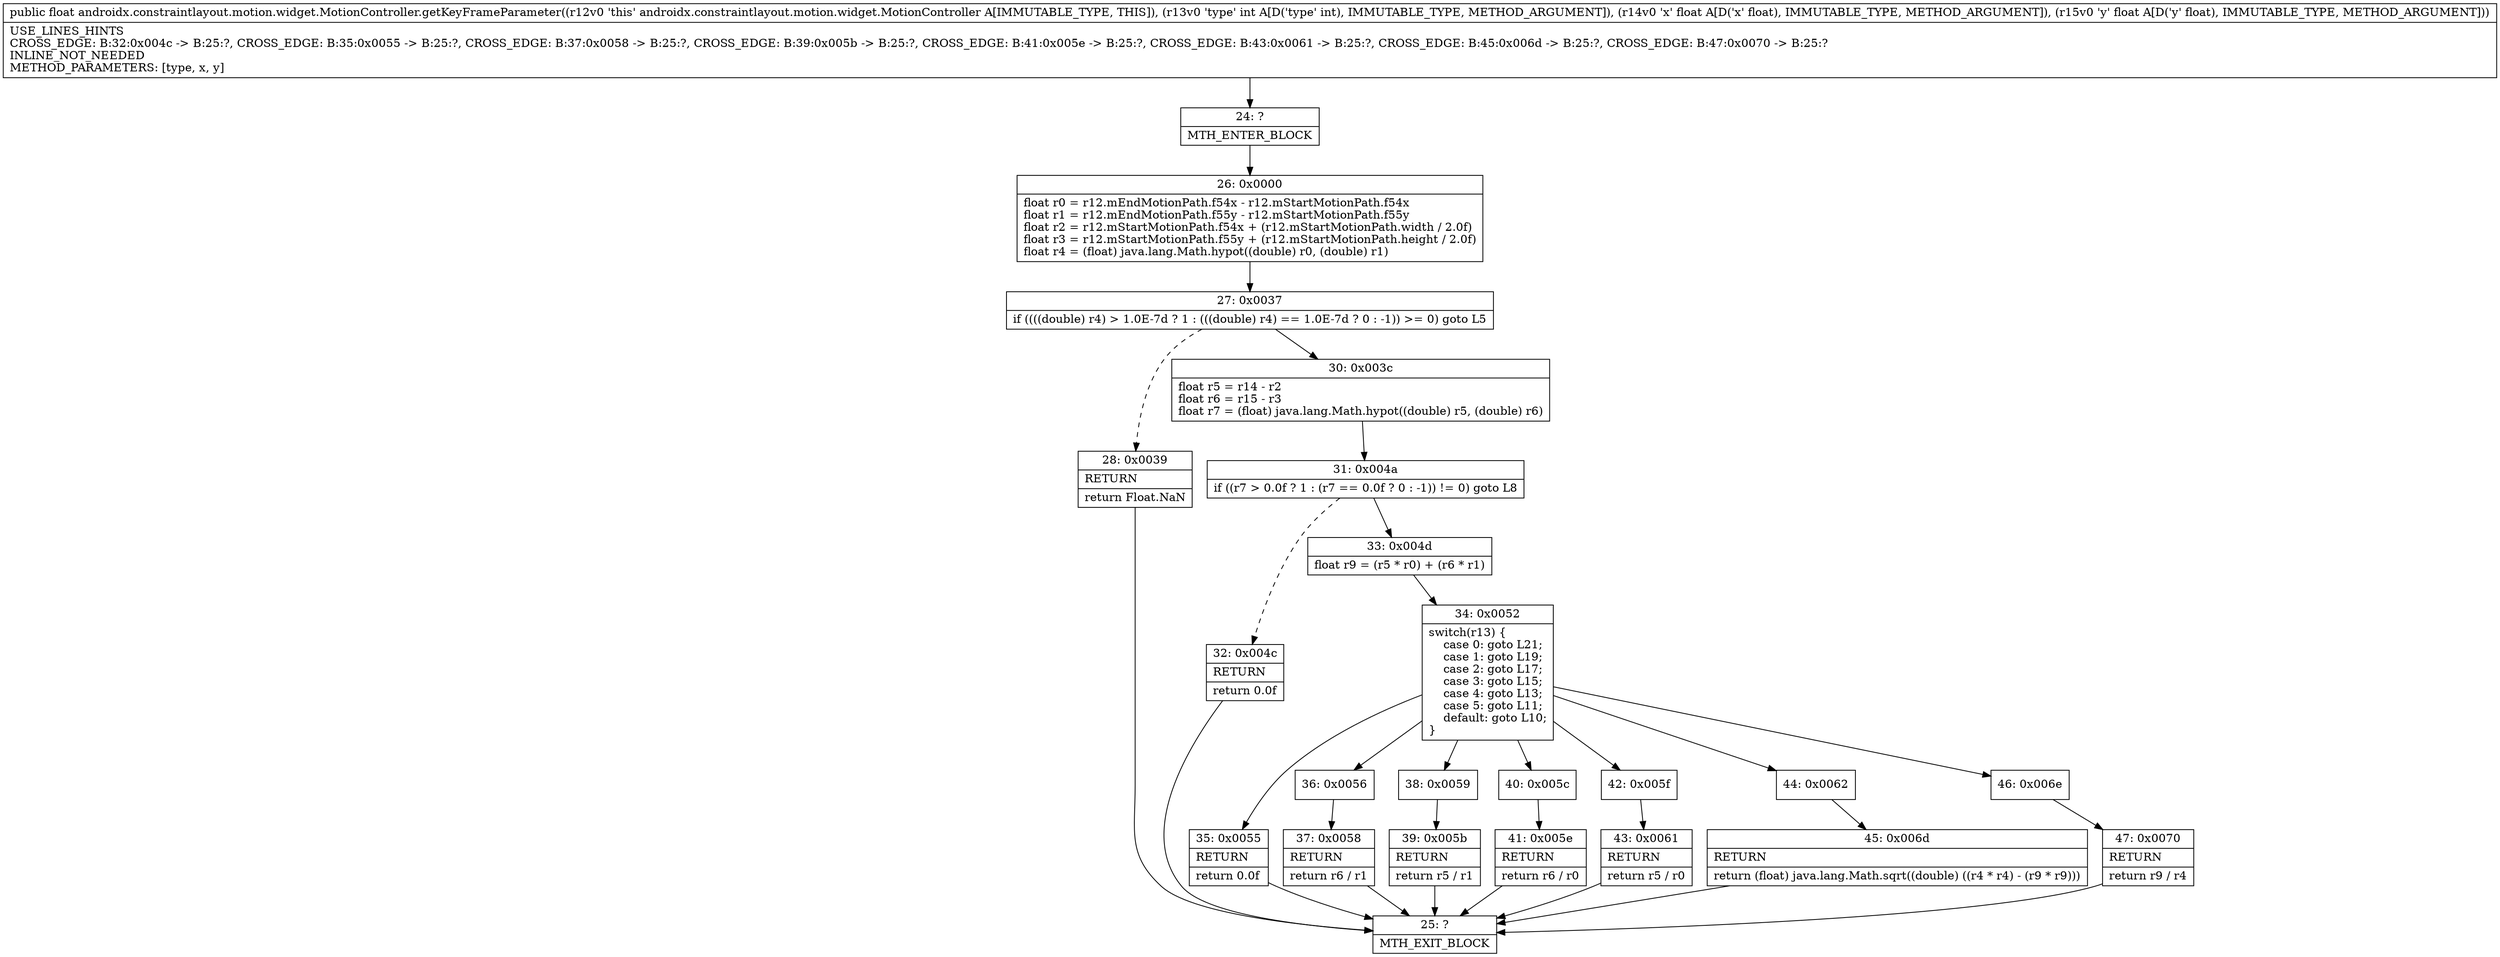 digraph "CFG forandroidx.constraintlayout.motion.widget.MotionController.getKeyFrameParameter(IFF)F" {
Node_24 [shape=record,label="{24\:\ ?|MTH_ENTER_BLOCK\l}"];
Node_26 [shape=record,label="{26\:\ 0x0000|float r0 = r12.mEndMotionPath.f54x \- r12.mStartMotionPath.f54x\lfloat r1 = r12.mEndMotionPath.f55y \- r12.mStartMotionPath.f55y\lfloat r2 = r12.mStartMotionPath.f54x + (r12.mStartMotionPath.width \/ 2.0f)\lfloat r3 = r12.mStartMotionPath.f55y + (r12.mStartMotionPath.height \/ 2.0f)\lfloat r4 = (float) java.lang.Math.hypot((double) r0, (double) r1)\l}"];
Node_27 [shape=record,label="{27\:\ 0x0037|if ((((double) r4) \> 1.0E\-7d ? 1 : (((double) r4) == 1.0E\-7d ? 0 : \-1)) \>= 0) goto L5\l}"];
Node_28 [shape=record,label="{28\:\ 0x0039|RETURN\l|return Float.NaN\l}"];
Node_25 [shape=record,label="{25\:\ ?|MTH_EXIT_BLOCK\l}"];
Node_30 [shape=record,label="{30\:\ 0x003c|float r5 = r14 \- r2\lfloat r6 = r15 \- r3\lfloat r7 = (float) java.lang.Math.hypot((double) r5, (double) r6)\l}"];
Node_31 [shape=record,label="{31\:\ 0x004a|if ((r7 \> 0.0f ? 1 : (r7 == 0.0f ? 0 : \-1)) != 0) goto L8\l}"];
Node_32 [shape=record,label="{32\:\ 0x004c|RETURN\l|return 0.0f\l}"];
Node_33 [shape=record,label="{33\:\ 0x004d|float r9 = (r5 * r0) + (r6 * r1)\l}"];
Node_34 [shape=record,label="{34\:\ 0x0052|switch(r13) \{\l    case 0: goto L21;\l    case 1: goto L19;\l    case 2: goto L17;\l    case 3: goto L15;\l    case 4: goto L13;\l    case 5: goto L11;\l    default: goto L10;\l\}\l}"];
Node_35 [shape=record,label="{35\:\ 0x0055|RETURN\l|return 0.0f\l}"];
Node_36 [shape=record,label="{36\:\ 0x0056}"];
Node_37 [shape=record,label="{37\:\ 0x0058|RETURN\l|return r6 \/ r1\l}"];
Node_38 [shape=record,label="{38\:\ 0x0059}"];
Node_39 [shape=record,label="{39\:\ 0x005b|RETURN\l|return r5 \/ r1\l}"];
Node_40 [shape=record,label="{40\:\ 0x005c}"];
Node_41 [shape=record,label="{41\:\ 0x005e|RETURN\l|return r6 \/ r0\l}"];
Node_42 [shape=record,label="{42\:\ 0x005f}"];
Node_43 [shape=record,label="{43\:\ 0x0061|RETURN\l|return r5 \/ r0\l}"];
Node_44 [shape=record,label="{44\:\ 0x0062}"];
Node_45 [shape=record,label="{45\:\ 0x006d|RETURN\l|return (float) java.lang.Math.sqrt((double) ((r4 * r4) \- (r9 * r9)))\l}"];
Node_46 [shape=record,label="{46\:\ 0x006e}"];
Node_47 [shape=record,label="{47\:\ 0x0070|RETURN\l|return r9 \/ r4\l}"];
MethodNode[shape=record,label="{public float androidx.constraintlayout.motion.widget.MotionController.getKeyFrameParameter((r12v0 'this' androidx.constraintlayout.motion.widget.MotionController A[IMMUTABLE_TYPE, THIS]), (r13v0 'type' int A[D('type' int), IMMUTABLE_TYPE, METHOD_ARGUMENT]), (r14v0 'x' float A[D('x' float), IMMUTABLE_TYPE, METHOD_ARGUMENT]), (r15v0 'y' float A[D('y' float), IMMUTABLE_TYPE, METHOD_ARGUMENT]))  | USE_LINES_HINTS\lCROSS_EDGE: B:32:0x004c \-\> B:25:?, CROSS_EDGE: B:35:0x0055 \-\> B:25:?, CROSS_EDGE: B:37:0x0058 \-\> B:25:?, CROSS_EDGE: B:39:0x005b \-\> B:25:?, CROSS_EDGE: B:41:0x005e \-\> B:25:?, CROSS_EDGE: B:43:0x0061 \-\> B:25:?, CROSS_EDGE: B:45:0x006d \-\> B:25:?, CROSS_EDGE: B:47:0x0070 \-\> B:25:?\lINLINE_NOT_NEEDED\lMETHOD_PARAMETERS: [type, x, y]\l}"];
MethodNode -> Node_24;Node_24 -> Node_26;
Node_26 -> Node_27;
Node_27 -> Node_28[style=dashed];
Node_27 -> Node_30;
Node_28 -> Node_25;
Node_30 -> Node_31;
Node_31 -> Node_32[style=dashed];
Node_31 -> Node_33;
Node_32 -> Node_25;
Node_33 -> Node_34;
Node_34 -> Node_35;
Node_34 -> Node_36;
Node_34 -> Node_38;
Node_34 -> Node_40;
Node_34 -> Node_42;
Node_34 -> Node_44;
Node_34 -> Node_46;
Node_35 -> Node_25;
Node_36 -> Node_37;
Node_37 -> Node_25;
Node_38 -> Node_39;
Node_39 -> Node_25;
Node_40 -> Node_41;
Node_41 -> Node_25;
Node_42 -> Node_43;
Node_43 -> Node_25;
Node_44 -> Node_45;
Node_45 -> Node_25;
Node_46 -> Node_47;
Node_47 -> Node_25;
}


